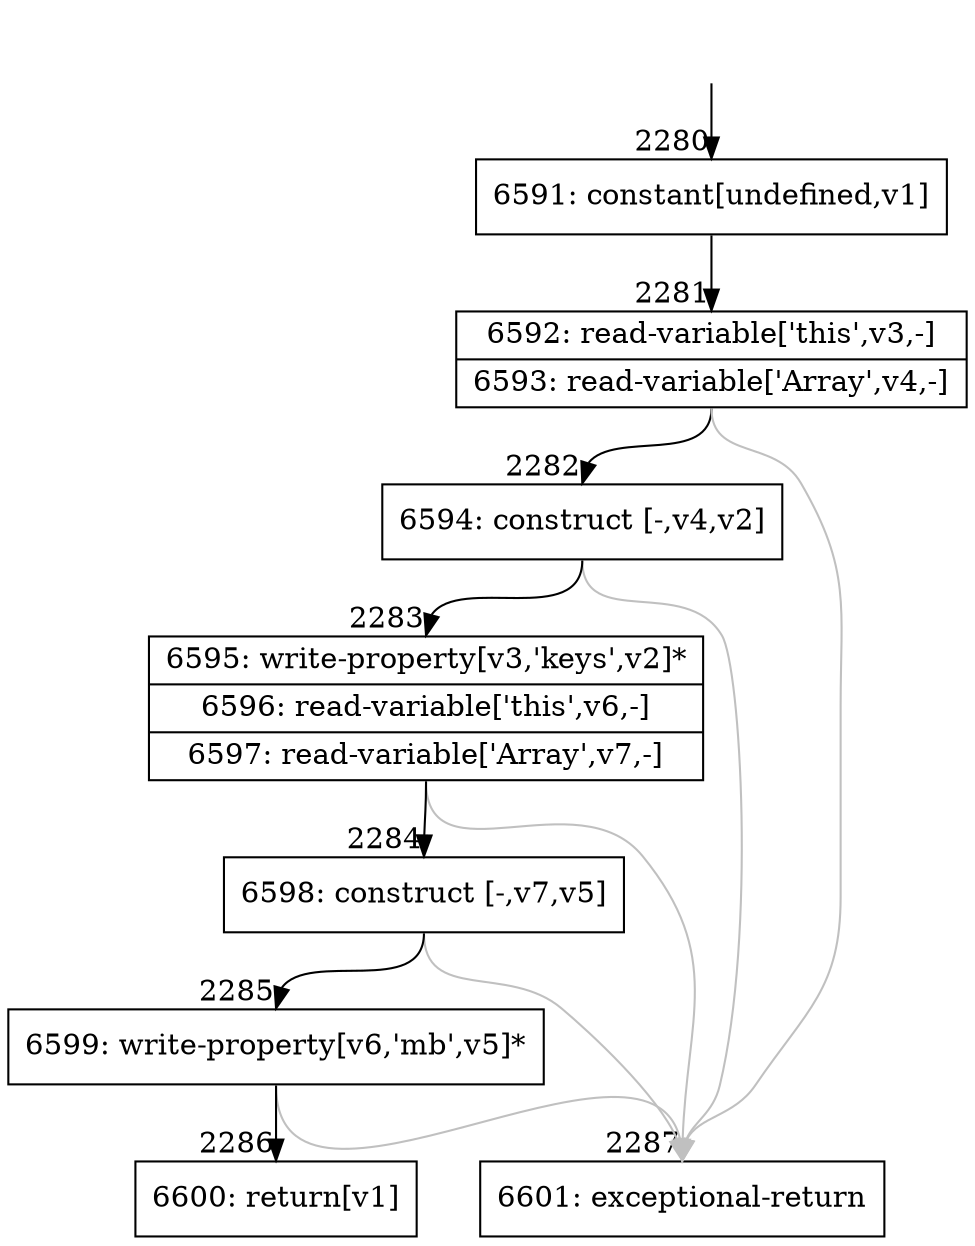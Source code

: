digraph {
rankdir="TD"
BB_entry195[shape=none,label=""];
BB_entry195 -> BB2280 [tailport=s, headport=n, headlabel="    2280"]
BB2280 [shape=record label="{6591: constant[undefined,v1]}" ] 
BB2280 -> BB2281 [tailport=s, headport=n, headlabel="      2281"]
BB2281 [shape=record label="{6592: read-variable['this',v3,-]|6593: read-variable['Array',v4,-]}" ] 
BB2281 -> BB2282 [tailport=s, headport=n, headlabel="      2282"]
BB2281 -> BB2287 [tailport=s, headport=n, color=gray, headlabel="      2287"]
BB2282 [shape=record label="{6594: construct [-,v4,v2]}" ] 
BB2282 -> BB2283 [tailport=s, headport=n, headlabel="      2283"]
BB2282 -> BB2287 [tailport=s, headport=n, color=gray]
BB2283 [shape=record label="{6595: write-property[v3,'keys',v2]*|6596: read-variable['this',v6,-]|6597: read-variable['Array',v7,-]}" ] 
BB2283 -> BB2284 [tailport=s, headport=n, headlabel="      2284"]
BB2283 -> BB2287 [tailport=s, headport=n, color=gray]
BB2284 [shape=record label="{6598: construct [-,v7,v5]}" ] 
BB2284 -> BB2285 [tailport=s, headport=n, headlabel="      2285"]
BB2284 -> BB2287 [tailport=s, headport=n, color=gray]
BB2285 [shape=record label="{6599: write-property[v6,'mb',v5]*}" ] 
BB2285 -> BB2286 [tailport=s, headport=n, headlabel="      2286"]
BB2285 -> BB2287 [tailport=s, headport=n, color=gray]
BB2286 [shape=record label="{6600: return[v1]}" ] 
BB2287 [shape=record label="{6601: exceptional-return}" ] 
}
